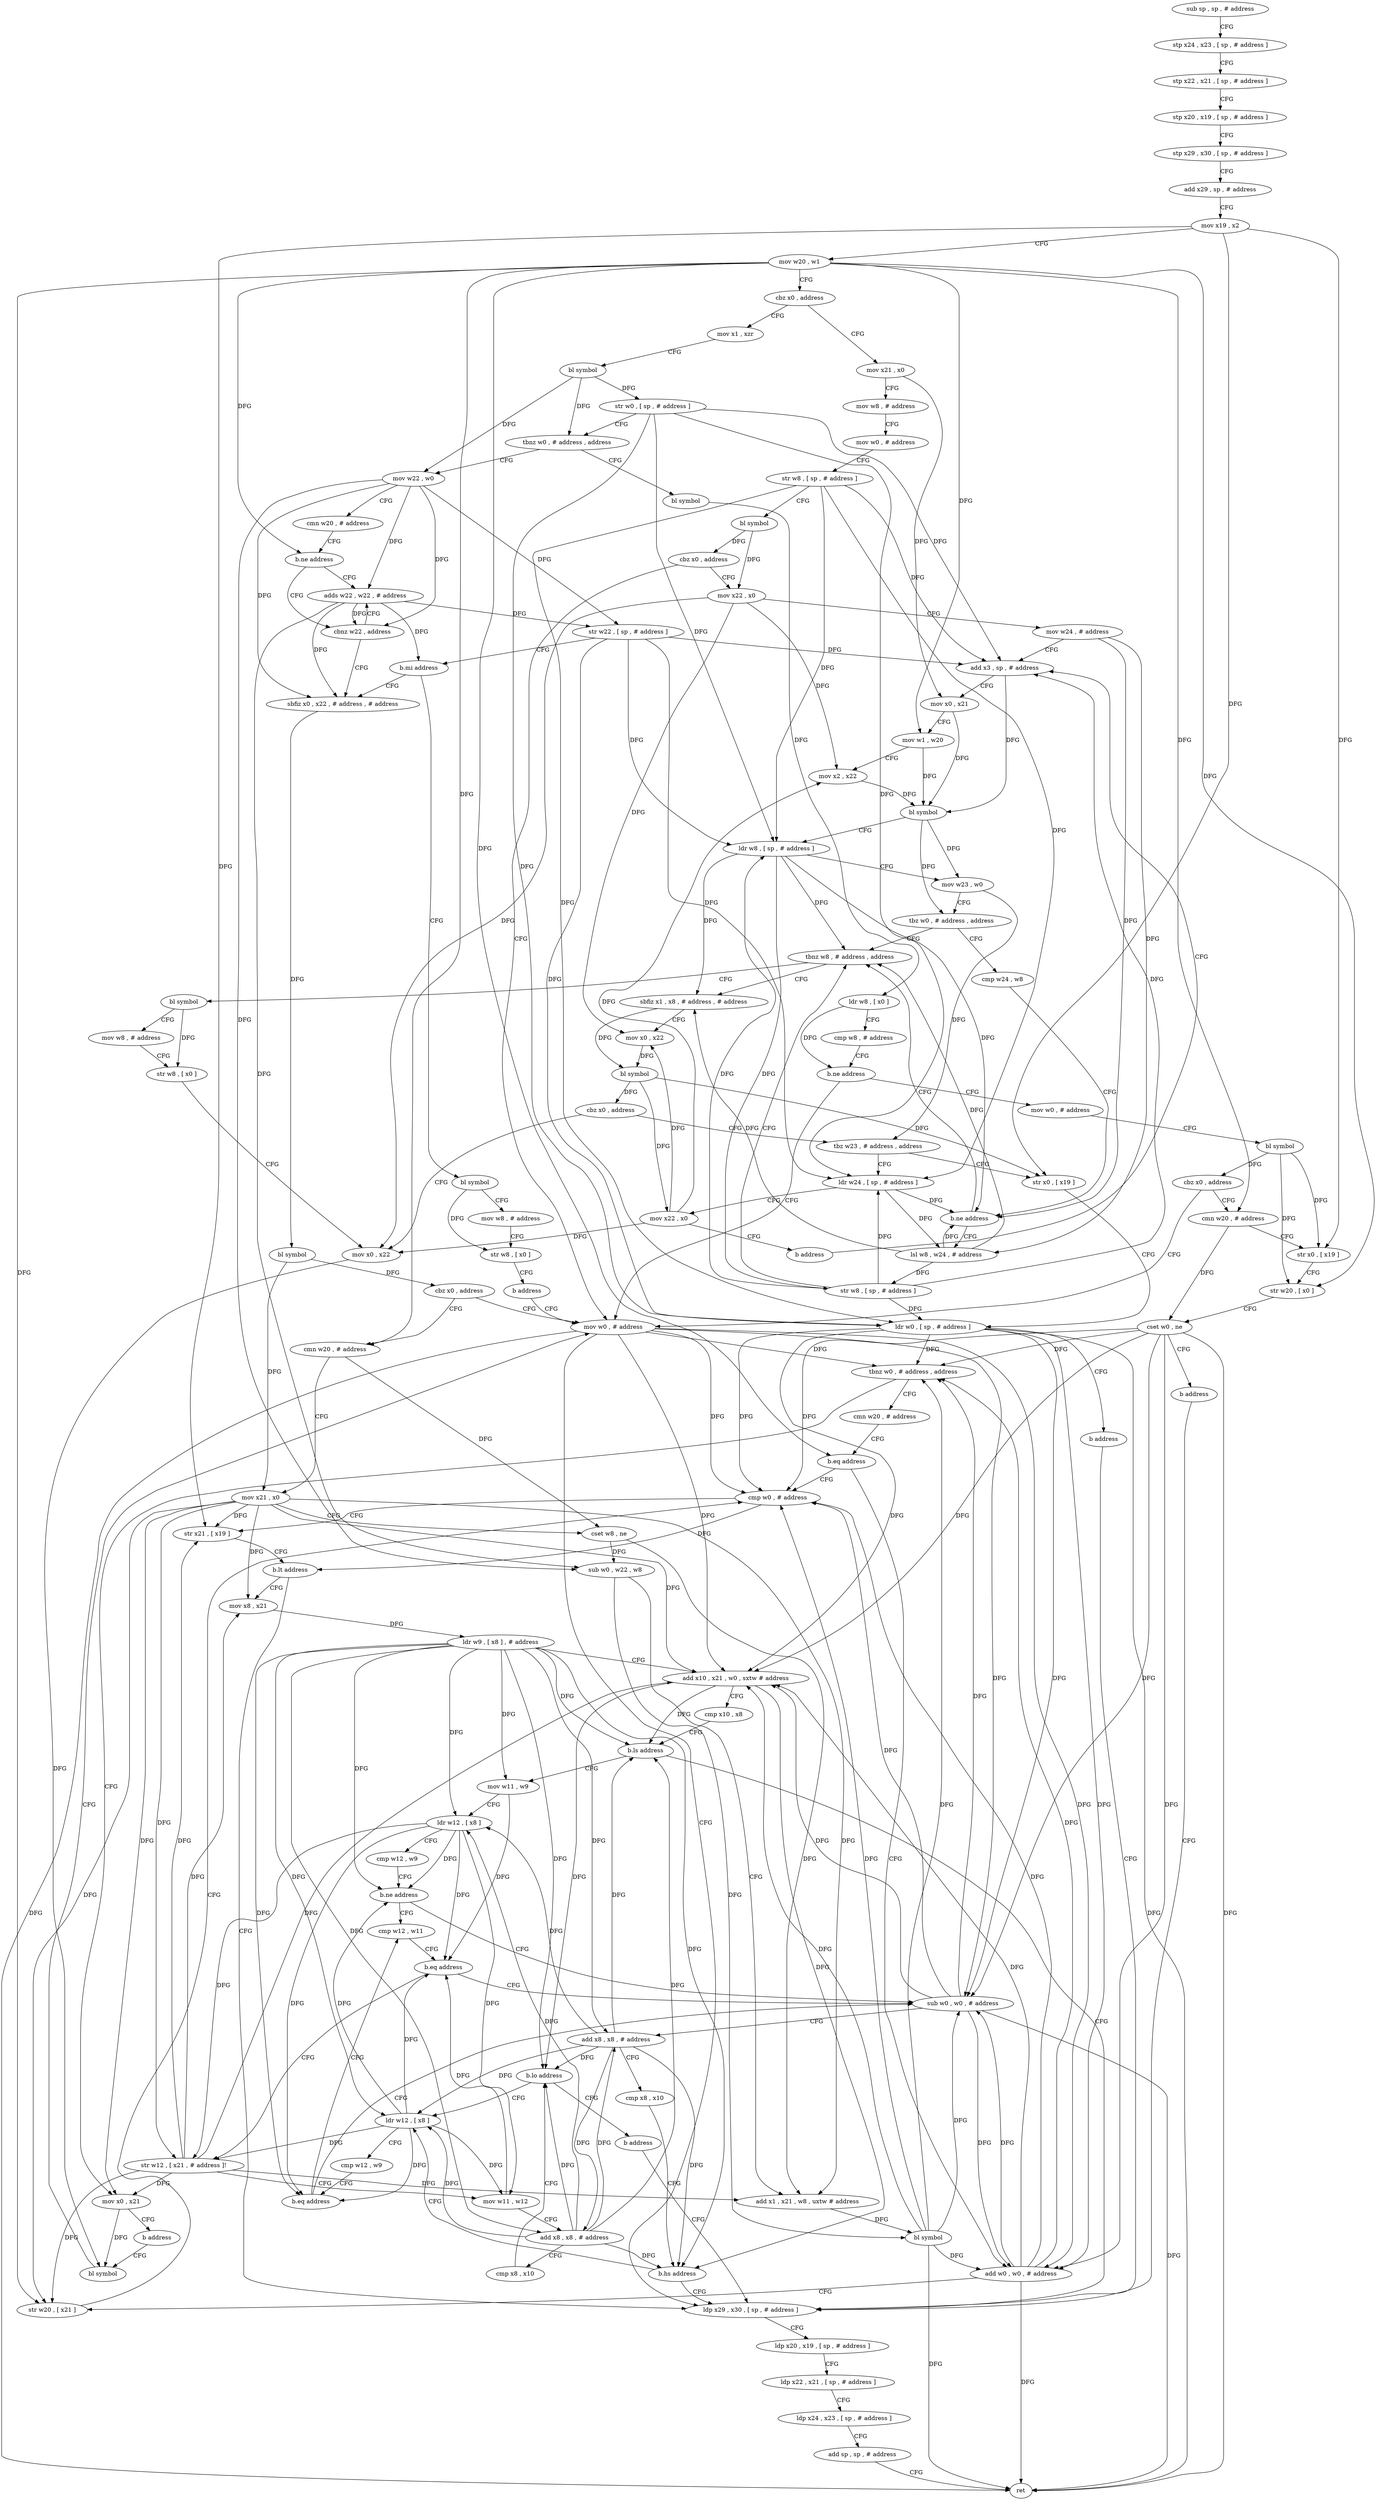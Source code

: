 digraph "func" {
"4218340" [label = "sub sp , sp , # address" ]
"4218344" [label = "stp x24 , x23 , [ sp , # address ]" ]
"4218348" [label = "stp x22 , x21 , [ sp , # address ]" ]
"4218352" [label = "stp x20 , x19 , [ sp , # address ]" ]
"4218356" [label = "stp x29 , x30 , [ sp , # address ]" ]
"4218360" [label = "add x29 , sp , # address" ]
"4218364" [label = "mov x19 , x2" ]
"4218368" [label = "mov w20 , w1" ]
"4218372" [label = "cbz x0 , address" ]
"4218492" [label = "mov x1 , xzr" ]
"4218376" [label = "mov x21 , x0" ]
"4218496" [label = "bl symbol" ]
"4218500" [label = "str w0 , [ sp , # address ]" ]
"4218504" [label = "tbnz w0 , # address , address" ]
"4218700" [label = "bl symbol" ]
"4218508" [label = "mov w22 , w0" ]
"4218380" [label = "mov w8 , # address" ]
"4218384" [label = "mov w0 , # address" ]
"4218388" [label = "str w8 , [ sp , # address ]" ]
"4218392" [label = "bl symbol" ]
"4218396" [label = "cbz x0 , address" ]
"4218768" [label = "mov w0 , # address" ]
"4218400" [label = "mov x22 , x0" ]
"4218704" [label = "ldr w8 , [ x0 ]" ]
"4218708" [label = "cmp w8 , # address" ]
"4218712" [label = "b.ne address" ]
"4218716" [label = "mov w0 , # address" ]
"4218512" [label = "cmn w20 , # address" ]
"4218516" [label = "b.ne address" ]
"4218524" [label = "adds w22 , w22 , # address" ]
"4218520" [label = "cbnz w22 , address" ]
"4218772" [label = "ldp x29 , x30 , [ sp , # address ]" ]
"4218404" [label = "mov w24 , # address" ]
"4218408" [label = "add x3 , sp , # address" ]
"4218720" [label = "bl symbol" ]
"4218724" [label = "cbz x0 , address" ]
"4218728" [label = "cmn w20 , # address" ]
"4218528" [label = "str w22 , [ sp , # address ]" ]
"4218532" [label = "b.mi address" ]
"4218816" [label = "bl symbol" ]
"4218536" [label = "sbfiz x0 , x22 , # address , # address" ]
"4218456" [label = "tbnz w8 , # address , address" ]
"4218748" [label = "bl symbol" ]
"4218460" [label = "sbfiz x1 , x8 , # address , # address" ]
"4218440" [label = "cmp w24 , w8" ]
"4218444" [label = "b.ne address" ]
"4218448" [label = "lsl w8 , w24 , # address" ]
"4218732" [label = "str x0 , [ x19 ]" ]
"4218736" [label = "str w20 , [ x0 ]" ]
"4218740" [label = "cset w0 , ne" ]
"4218744" [label = "b address" ]
"4218820" [label = "mov w8 , # address" ]
"4218824" [label = "str w8 , [ x0 ]" ]
"4218828" [label = "b address" ]
"4218540" [label = "bl symbol" ]
"4218544" [label = "cbz x0 , address" ]
"4218548" [label = "cmn w20 , # address" ]
"4218752" [label = "mov w8 , # address" ]
"4218756" [label = "str w8 , [ x0 ]" ]
"4218760" [label = "mov x0 , x22" ]
"4218464" [label = "mov x0 , x22" ]
"4218468" [label = "bl symbol" ]
"4218472" [label = "cbz x0 , address" ]
"4218476" [label = "tbz w23 , # address , address" ]
"4218452" [label = "str w8 , [ sp , # address ]" ]
"4218776" [label = "ldp x20 , x19 , [ sp , # address ]" ]
"4218780" [label = "ldp x22 , x21 , [ sp , # address ]" ]
"4218784" [label = "ldp x24 , x23 , [ sp , # address ]" ]
"4218788" [label = "add sp , sp , # address" ]
"4218792" [label = "ret" ]
"4218552" [label = "mov x21 , x0" ]
"4218556" [label = "cset w8 , ne" ]
"4218560" [label = "sub w0 , w22 , w8" ]
"4218564" [label = "add x1 , x21 , w8 , uxtw # address" ]
"4218568" [label = "bl symbol" ]
"4218572" [label = "tbnz w0 , # address , address" ]
"4218808" [label = "mov x0 , x21" ]
"4218576" [label = "cmn w20 , # address" ]
"4218764" [label = "bl symbol" ]
"4218796" [label = "str x0 , [ x19 ]" ]
"4218480" [label = "ldr w24 , [ sp , # address ]" ]
"4218812" [label = "b address" ]
"4218580" [label = "b.eq address" ]
"4218592" [label = "cmp w0 , # address" ]
"4218584" [label = "add w0 , w0 , # address" ]
"4218800" [label = "ldr w0 , [ sp , # address ]" ]
"4218804" [label = "b address" ]
"4218484" [label = "mov x22 , x0" ]
"4218488" [label = "b address" ]
"4218596" [label = "str x21 , [ x19 ]" ]
"4218600" [label = "b.lt address" ]
"4218604" [label = "mov x8 , x21" ]
"4218588" [label = "str w20 , [ x21 ]" ]
"4218412" [label = "mov x0 , x21" ]
"4218416" [label = "mov w1 , w20" ]
"4218420" [label = "mov x2 , x22" ]
"4218424" [label = "bl symbol" ]
"4218428" [label = "ldr w8 , [ sp , # address ]" ]
"4218432" [label = "mov w23 , w0" ]
"4218436" [label = "tbz w0 , # address , address" ]
"4218608" [label = "ldr w9 , [ x8 ] , # address" ]
"4218612" [label = "add x10 , x21 , w0 , sxtw # address" ]
"4218616" [label = "cmp x10 , x8" ]
"4218620" [label = "b.ls address" ]
"4218624" [label = "mov w11 , w9" ]
"4218628" [label = "ldr w12 , [ x8 ]" ]
"4218632" [label = "cmp w12 , w9" ]
"4218636" [label = "b.ne address" ]
"4218668" [label = "cmp w12 , w11" ]
"4218640" [label = "sub w0 , w0 , # address" ]
"4218672" [label = "b.eq address" ]
"4218676" [label = "str w12 , [ x21 , # address ]!" ]
"4218644" [label = "add x8 , x8 , # address" ]
"4218648" [label = "cmp x8 , x10" ]
"4218652" [label = "b.hs address" ]
"4218656" [label = "ldr w12 , [ x8 ]" ]
"4218680" [label = "mov w11 , w12" ]
"4218684" [label = "add x8 , x8 , # address" ]
"4218688" [label = "cmp x8 , x10" ]
"4218692" [label = "b.lo address" ]
"4218696" [label = "b address" ]
"4218660" [label = "cmp w12 , w9" ]
"4218664" [label = "b.eq address" ]
"4218340" -> "4218344" [ label = "CFG" ]
"4218344" -> "4218348" [ label = "CFG" ]
"4218348" -> "4218352" [ label = "CFG" ]
"4218352" -> "4218356" [ label = "CFG" ]
"4218356" -> "4218360" [ label = "CFG" ]
"4218360" -> "4218364" [ label = "CFG" ]
"4218364" -> "4218368" [ label = "CFG" ]
"4218364" -> "4218732" [ label = "DFG" ]
"4218364" -> "4218796" [ label = "DFG" ]
"4218364" -> "4218596" [ label = "DFG" ]
"4218368" -> "4218372" [ label = "CFG" ]
"4218368" -> "4218516" [ label = "DFG" ]
"4218368" -> "4218416" [ label = "DFG" ]
"4218368" -> "4218728" [ label = "DFG" ]
"4218368" -> "4218736" [ label = "DFG" ]
"4218368" -> "4218548" [ label = "DFG" ]
"4218368" -> "4218580" [ label = "DFG" ]
"4218368" -> "4218588" [ label = "DFG" ]
"4218372" -> "4218492" [ label = "CFG" ]
"4218372" -> "4218376" [ label = "CFG" ]
"4218492" -> "4218496" [ label = "CFG" ]
"4218376" -> "4218380" [ label = "CFG" ]
"4218376" -> "4218412" [ label = "DFG" ]
"4218496" -> "4218500" [ label = "DFG" ]
"4218496" -> "4218504" [ label = "DFG" ]
"4218496" -> "4218508" [ label = "DFG" ]
"4218500" -> "4218504" [ label = "CFG" ]
"4218500" -> "4218428" [ label = "DFG" ]
"4218500" -> "4218800" [ label = "DFG" ]
"4218500" -> "4218480" [ label = "DFG" ]
"4218500" -> "4218408" [ label = "DFG" ]
"4218504" -> "4218700" [ label = "CFG" ]
"4218504" -> "4218508" [ label = "CFG" ]
"4218700" -> "4218704" [ label = "DFG" ]
"4218508" -> "4218512" [ label = "CFG" ]
"4218508" -> "4218524" [ label = "DFG" ]
"4218508" -> "4218528" [ label = "DFG" ]
"4218508" -> "4218520" [ label = "DFG" ]
"4218508" -> "4218536" [ label = "DFG" ]
"4218508" -> "4218560" [ label = "DFG" ]
"4218380" -> "4218384" [ label = "CFG" ]
"4218384" -> "4218388" [ label = "CFG" ]
"4218388" -> "4218392" [ label = "CFG" ]
"4218388" -> "4218428" [ label = "DFG" ]
"4218388" -> "4218800" [ label = "DFG" ]
"4218388" -> "4218480" [ label = "DFG" ]
"4218388" -> "4218408" [ label = "DFG" ]
"4218392" -> "4218396" [ label = "DFG" ]
"4218392" -> "4218400" [ label = "DFG" ]
"4218396" -> "4218768" [ label = "CFG" ]
"4218396" -> "4218400" [ label = "CFG" ]
"4218768" -> "4218772" [ label = "CFG" ]
"4218768" -> "4218792" [ label = "DFG" ]
"4218768" -> "4218572" [ label = "DFG" ]
"4218768" -> "4218592" [ label = "DFG" ]
"4218768" -> "4218584" [ label = "DFG" ]
"4218768" -> "4218612" [ label = "DFG" ]
"4218768" -> "4218640" [ label = "DFG" ]
"4218400" -> "4218404" [ label = "CFG" ]
"4218400" -> "4218420" [ label = "DFG" ]
"4218400" -> "4218464" [ label = "DFG" ]
"4218400" -> "4218760" [ label = "DFG" ]
"4218704" -> "4218708" [ label = "CFG" ]
"4218704" -> "4218712" [ label = "DFG" ]
"4218708" -> "4218712" [ label = "CFG" ]
"4218712" -> "4218768" [ label = "CFG" ]
"4218712" -> "4218716" [ label = "CFG" ]
"4218716" -> "4218720" [ label = "CFG" ]
"4218512" -> "4218516" [ label = "CFG" ]
"4218516" -> "4218524" [ label = "CFG" ]
"4218516" -> "4218520" [ label = "CFG" ]
"4218524" -> "4218528" [ label = "DFG" ]
"4218524" -> "4218520" [ label = "DFG" ]
"4218524" -> "4218536" [ label = "DFG" ]
"4218524" -> "4218560" [ label = "DFG" ]
"4218524" -> "4218532" [ label = "DFG" ]
"4218520" -> "4218536" [ label = "CFG" ]
"4218520" -> "4218524" [ label = "CFG" ]
"4218772" -> "4218776" [ label = "CFG" ]
"4218404" -> "4218408" [ label = "CFG" ]
"4218404" -> "4218444" [ label = "DFG" ]
"4218404" -> "4218448" [ label = "DFG" ]
"4218408" -> "4218412" [ label = "CFG" ]
"4218408" -> "4218424" [ label = "DFG" ]
"4218720" -> "4218724" [ label = "DFG" ]
"4218720" -> "4218732" [ label = "DFG" ]
"4218720" -> "4218736" [ label = "DFG" ]
"4218724" -> "4218768" [ label = "CFG" ]
"4218724" -> "4218728" [ label = "CFG" ]
"4218728" -> "4218732" [ label = "CFG" ]
"4218728" -> "4218740" [ label = "DFG" ]
"4218528" -> "4218532" [ label = "CFG" ]
"4218528" -> "4218428" [ label = "DFG" ]
"4218528" -> "4218800" [ label = "DFG" ]
"4218528" -> "4218480" [ label = "DFG" ]
"4218528" -> "4218408" [ label = "DFG" ]
"4218532" -> "4218816" [ label = "CFG" ]
"4218532" -> "4218536" [ label = "CFG" ]
"4218816" -> "4218820" [ label = "CFG" ]
"4218816" -> "4218824" [ label = "DFG" ]
"4218536" -> "4218540" [ label = "DFG" ]
"4218456" -> "4218748" [ label = "CFG" ]
"4218456" -> "4218460" [ label = "CFG" ]
"4218748" -> "4218752" [ label = "CFG" ]
"4218748" -> "4218756" [ label = "DFG" ]
"4218460" -> "4218464" [ label = "CFG" ]
"4218460" -> "4218468" [ label = "DFG" ]
"4218440" -> "4218444" [ label = "CFG" ]
"4218444" -> "4218456" [ label = "CFG" ]
"4218444" -> "4218448" [ label = "CFG" ]
"4218448" -> "4218452" [ label = "DFG" ]
"4218448" -> "4218456" [ label = "DFG" ]
"4218448" -> "4218444" [ label = "DFG" ]
"4218448" -> "4218460" [ label = "DFG" ]
"4218732" -> "4218736" [ label = "CFG" ]
"4218736" -> "4218740" [ label = "CFG" ]
"4218740" -> "4218744" [ label = "CFG" ]
"4218740" -> "4218792" [ label = "DFG" ]
"4218740" -> "4218572" [ label = "DFG" ]
"4218740" -> "4218592" [ label = "DFG" ]
"4218740" -> "4218584" [ label = "DFG" ]
"4218740" -> "4218612" [ label = "DFG" ]
"4218740" -> "4218640" [ label = "DFG" ]
"4218744" -> "4218772" [ label = "CFG" ]
"4218820" -> "4218824" [ label = "CFG" ]
"4218824" -> "4218828" [ label = "CFG" ]
"4218828" -> "4218768" [ label = "CFG" ]
"4218540" -> "4218544" [ label = "DFG" ]
"4218540" -> "4218552" [ label = "DFG" ]
"4218544" -> "4218768" [ label = "CFG" ]
"4218544" -> "4218548" [ label = "CFG" ]
"4218548" -> "4218552" [ label = "CFG" ]
"4218548" -> "4218556" [ label = "DFG" ]
"4218752" -> "4218756" [ label = "CFG" ]
"4218756" -> "4218760" [ label = "CFG" ]
"4218760" -> "4218764" [ label = "DFG" ]
"4218464" -> "4218468" [ label = "DFG" ]
"4218468" -> "4218472" [ label = "DFG" ]
"4218468" -> "4218796" [ label = "DFG" ]
"4218468" -> "4218484" [ label = "DFG" ]
"4218472" -> "4218760" [ label = "CFG" ]
"4218472" -> "4218476" [ label = "CFG" ]
"4218476" -> "4218796" [ label = "CFG" ]
"4218476" -> "4218480" [ label = "CFG" ]
"4218452" -> "4218456" [ label = "CFG" ]
"4218452" -> "4218408" [ label = "DFG" ]
"4218452" -> "4218428" [ label = "DFG" ]
"4218452" -> "4218800" [ label = "DFG" ]
"4218452" -> "4218480" [ label = "DFG" ]
"4218776" -> "4218780" [ label = "CFG" ]
"4218780" -> "4218784" [ label = "CFG" ]
"4218784" -> "4218788" [ label = "CFG" ]
"4218788" -> "4218792" [ label = "CFG" ]
"4218552" -> "4218556" [ label = "CFG" ]
"4218552" -> "4218564" [ label = "DFG" ]
"4218552" -> "4218808" [ label = "DFG" ]
"4218552" -> "4218596" [ label = "DFG" ]
"4218552" -> "4218588" [ label = "DFG" ]
"4218552" -> "4218604" [ label = "DFG" ]
"4218552" -> "4218612" [ label = "DFG" ]
"4218552" -> "4218676" [ label = "DFG" ]
"4218556" -> "4218560" [ label = "DFG" ]
"4218556" -> "4218564" [ label = "DFG" ]
"4218560" -> "4218564" [ label = "CFG" ]
"4218560" -> "4218568" [ label = "DFG" ]
"4218564" -> "4218568" [ label = "DFG" ]
"4218568" -> "4218572" [ label = "DFG" ]
"4218568" -> "4218792" [ label = "DFG" ]
"4218568" -> "4218592" [ label = "DFG" ]
"4218568" -> "4218584" [ label = "DFG" ]
"4218568" -> "4218612" [ label = "DFG" ]
"4218568" -> "4218640" [ label = "DFG" ]
"4218572" -> "4218808" [ label = "CFG" ]
"4218572" -> "4218576" [ label = "CFG" ]
"4218808" -> "4218812" [ label = "CFG" ]
"4218808" -> "4218764" [ label = "DFG" ]
"4218576" -> "4218580" [ label = "CFG" ]
"4218764" -> "4218768" [ label = "CFG" ]
"4218796" -> "4218800" [ label = "CFG" ]
"4218480" -> "4218484" [ label = "CFG" ]
"4218480" -> "4218448" [ label = "DFG" ]
"4218480" -> "4218444" [ label = "DFG" ]
"4218812" -> "4218764" [ label = "CFG" ]
"4218580" -> "4218592" [ label = "CFG" ]
"4218580" -> "4218584" [ label = "CFG" ]
"4218592" -> "4218596" [ label = "CFG" ]
"4218592" -> "4218600" [ label = "DFG" ]
"4218584" -> "4218588" [ label = "CFG" ]
"4218584" -> "4218572" [ label = "DFG" ]
"4218584" -> "4218592" [ label = "DFG" ]
"4218584" -> "4218792" [ label = "DFG" ]
"4218584" -> "4218612" [ label = "DFG" ]
"4218584" -> "4218640" [ label = "DFG" ]
"4218800" -> "4218804" [ label = "CFG" ]
"4218800" -> "4218572" [ label = "DFG" ]
"4218800" -> "4218792" [ label = "DFG" ]
"4218800" -> "4218592" [ label = "DFG" ]
"4218800" -> "4218584" [ label = "DFG" ]
"4218800" -> "4218612" [ label = "DFG" ]
"4218800" -> "4218640" [ label = "DFG" ]
"4218804" -> "4218772" [ label = "CFG" ]
"4218484" -> "4218488" [ label = "CFG" ]
"4218484" -> "4218420" [ label = "DFG" ]
"4218484" -> "4218464" [ label = "DFG" ]
"4218484" -> "4218760" [ label = "DFG" ]
"4218488" -> "4218408" [ label = "CFG" ]
"4218596" -> "4218600" [ label = "CFG" ]
"4218600" -> "4218772" [ label = "CFG" ]
"4218600" -> "4218604" [ label = "CFG" ]
"4218604" -> "4218608" [ label = "DFG" ]
"4218588" -> "4218592" [ label = "CFG" ]
"4218412" -> "4218416" [ label = "CFG" ]
"4218412" -> "4218424" [ label = "DFG" ]
"4218416" -> "4218420" [ label = "CFG" ]
"4218416" -> "4218424" [ label = "DFG" ]
"4218420" -> "4218424" [ label = "DFG" ]
"4218424" -> "4218428" [ label = "CFG" ]
"4218424" -> "4218432" [ label = "DFG" ]
"4218424" -> "4218436" [ label = "DFG" ]
"4218428" -> "4218432" [ label = "CFG" ]
"4218428" -> "4218456" [ label = "DFG" ]
"4218428" -> "4218444" [ label = "DFG" ]
"4218428" -> "4218460" [ label = "DFG" ]
"4218428" -> "4218452" [ label = "DFG" ]
"4218432" -> "4218436" [ label = "CFG" ]
"4218432" -> "4218476" [ label = "DFG" ]
"4218436" -> "4218456" [ label = "CFG" ]
"4218436" -> "4218440" [ label = "CFG" ]
"4218608" -> "4218612" [ label = "CFG" ]
"4218608" -> "4218624" [ label = "DFG" ]
"4218608" -> "4218636" [ label = "DFG" ]
"4218608" -> "4218664" [ label = "DFG" ]
"4218608" -> "4218620" [ label = "DFG" ]
"4218608" -> "4218628" [ label = "DFG" ]
"4218608" -> "4218644" [ label = "DFG" ]
"4218608" -> "4218652" [ label = "DFG" ]
"4218608" -> "4218684" [ label = "DFG" ]
"4218608" -> "4218692" [ label = "DFG" ]
"4218608" -> "4218656" [ label = "DFG" ]
"4218612" -> "4218616" [ label = "CFG" ]
"4218612" -> "4218620" [ label = "DFG" ]
"4218612" -> "4218652" [ label = "DFG" ]
"4218612" -> "4218692" [ label = "DFG" ]
"4218616" -> "4218620" [ label = "CFG" ]
"4218620" -> "4218772" [ label = "CFG" ]
"4218620" -> "4218624" [ label = "CFG" ]
"4218624" -> "4218628" [ label = "CFG" ]
"4218624" -> "4218672" [ label = "DFG" ]
"4218628" -> "4218632" [ label = "CFG" ]
"4218628" -> "4218636" [ label = "DFG" ]
"4218628" -> "4218672" [ label = "DFG" ]
"4218628" -> "4218676" [ label = "DFG" ]
"4218628" -> "4218680" [ label = "DFG" ]
"4218628" -> "4218664" [ label = "DFG" ]
"4218632" -> "4218636" [ label = "CFG" ]
"4218636" -> "4218668" [ label = "CFG" ]
"4218636" -> "4218640" [ label = "CFG" ]
"4218668" -> "4218672" [ label = "CFG" ]
"4218640" -> "4218644" [ label = "CFG" ]
"4218640" -> "4218572" [ label = "DFG" ]
"4218640" -> "4218592" [ label = "DFG" ]
"4218640" -> "4218584" [ label = "DFG" ]
"4218640" -> "4218612" [ label = "DFG" ]
"4218640" -> "4218792" [ label = "DFG" ]
"4218672" -> "4218640" [ label = "CFG" ]
"4218672" -> "4218676" [ label = "CFG" ]
"4218676" -> "4218680" [ label = "CFG" ]
"4218676" -> "4218808" [ label = "DFG" ]
"4218676" -> "4218596" [ label = "DFG" ]
"4218676" -> "4218604" [ label = "DFG" ]
"4218676" -> "4218564" [ label = "DFG" ]
"4218676" -> "4218588" [ label = "DFG" ]
"4218676" -> "4218612" [ label = "DFG" ]
"4218644" -> "4218648" [ label = "CFG" ]
"4218644" -> "4218620" [ label = "DFG" ]
"4218644" -> "4218628" [ label = "DFG" ]
"4218644" -> "4218652" [ label = "DFG" ]
"4218644" -> "4218684" [ label = "DFG" ]
"4218644" -> "4218692" [ label = "DFG" ]
"4218644" -> "4218656" [ label = "DFG" ]
"4218648" -> "4218652" [ label = "CFG" ]
"4218652" -> "4218772" [ label = "CFG" ]
"4218652" -> "4218656" [ label = "CFG" ]
"4218656" -> "4218660" [ label = "CFG" ]
"4218656" -> "4218676" [ label = "DFG" ]
"4218656" -> "4218680" [ label = "DFG" ]
"4218656" -> "4218636" [ label = "DFG" ]
"4218656" -> "4218672" [ label = "DFG" ]
"4218656" -> "4218664" [ label = "DFG" ]
"4218680" -> "4218684" [ label = "CFG" ]
"4218680" -> "4218672" [ label = "DFG" ]
"4218684" -> "4218688" [ label = "CFG" ]
"4218684" -> "4218620" [ label = "DFG" ]
"4218684" -> "4218628" [ label = "DFG" ]
"4218684" -> "4218644" [ label = "DFG" ]
"4218684" -> "4218652" [ label = "DFG" ]
"4218684" -> "4218692" [ label = "DFG" ]
"4218684" -> "4218656" [ label = "DFG" ]
"4218688" -> "4218692" [ label = "CFG" ]
"4218692" -> "4218656" [ label = "CFG" ]
"4218692" -> "4218696" [ label = "CFG" ]
"4218696" -> "4218772" [ label = "CFG" ]
"4218660" -> "4218664" [ label = "CFG" ]
"4218664" -> "4218640" [ label = "CFG" ]
"4218664" -> "4218668" [ label = "CFG" ]
}
